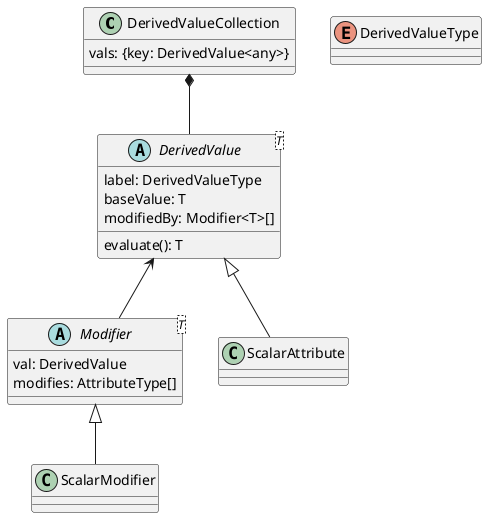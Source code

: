 @startuml test
class DerivedValueCollection {
  vals: {key: DerivedValue<any>}
}
abstract Modifier<T> {
  val: DerivedValue
  modifies: AttributeType[]
}
abstract DerivedValue<T> {
  label: DerivedValueType
  baseValue: T
  modifiedBy: Modifier<T>[]
  evaluate(): T
}
class ScalarAttribute
class ScalarModifier
enum DerivedValueType
DerivedValue <|-- ScalarAttribute
DerivedValue <-- Modifier
Modifier <|-- ScalarModifier
DerivedValueCollection *-- DerivedValue
@enduml
